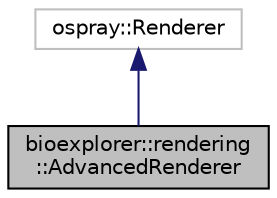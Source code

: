 digraph "bioexplorer::rendering::AdvancedRenderer"
{
 // LATEX_PDF_SIZE
  edge [fontname="Helvetica",fontsize="10",labelfontname="Helvetica",labelfontsize="10"];
  node [fontname="Helvetica",fontsize="10",shape=record];
  Node1 [label="bioexplorer::rendering\l::AdvancedRenderer",height=0.2,width=0.4,color="black", fillcolor="grey75", style="filled", fontcolor="black",tooltip="The AdvancedRenderer class is a renderer that can perform global illumination (light shading,..."];
  Node2 -> Node1 [dir="back",color="midnightblue",fontsize="10",style="solid",fontname="Helvetica"];
  Node2 [label="ospray::Renderer",height=0.2,width=0.4,color="grey75", fillcolor="white", style="filled",tooltip=" "];
}
